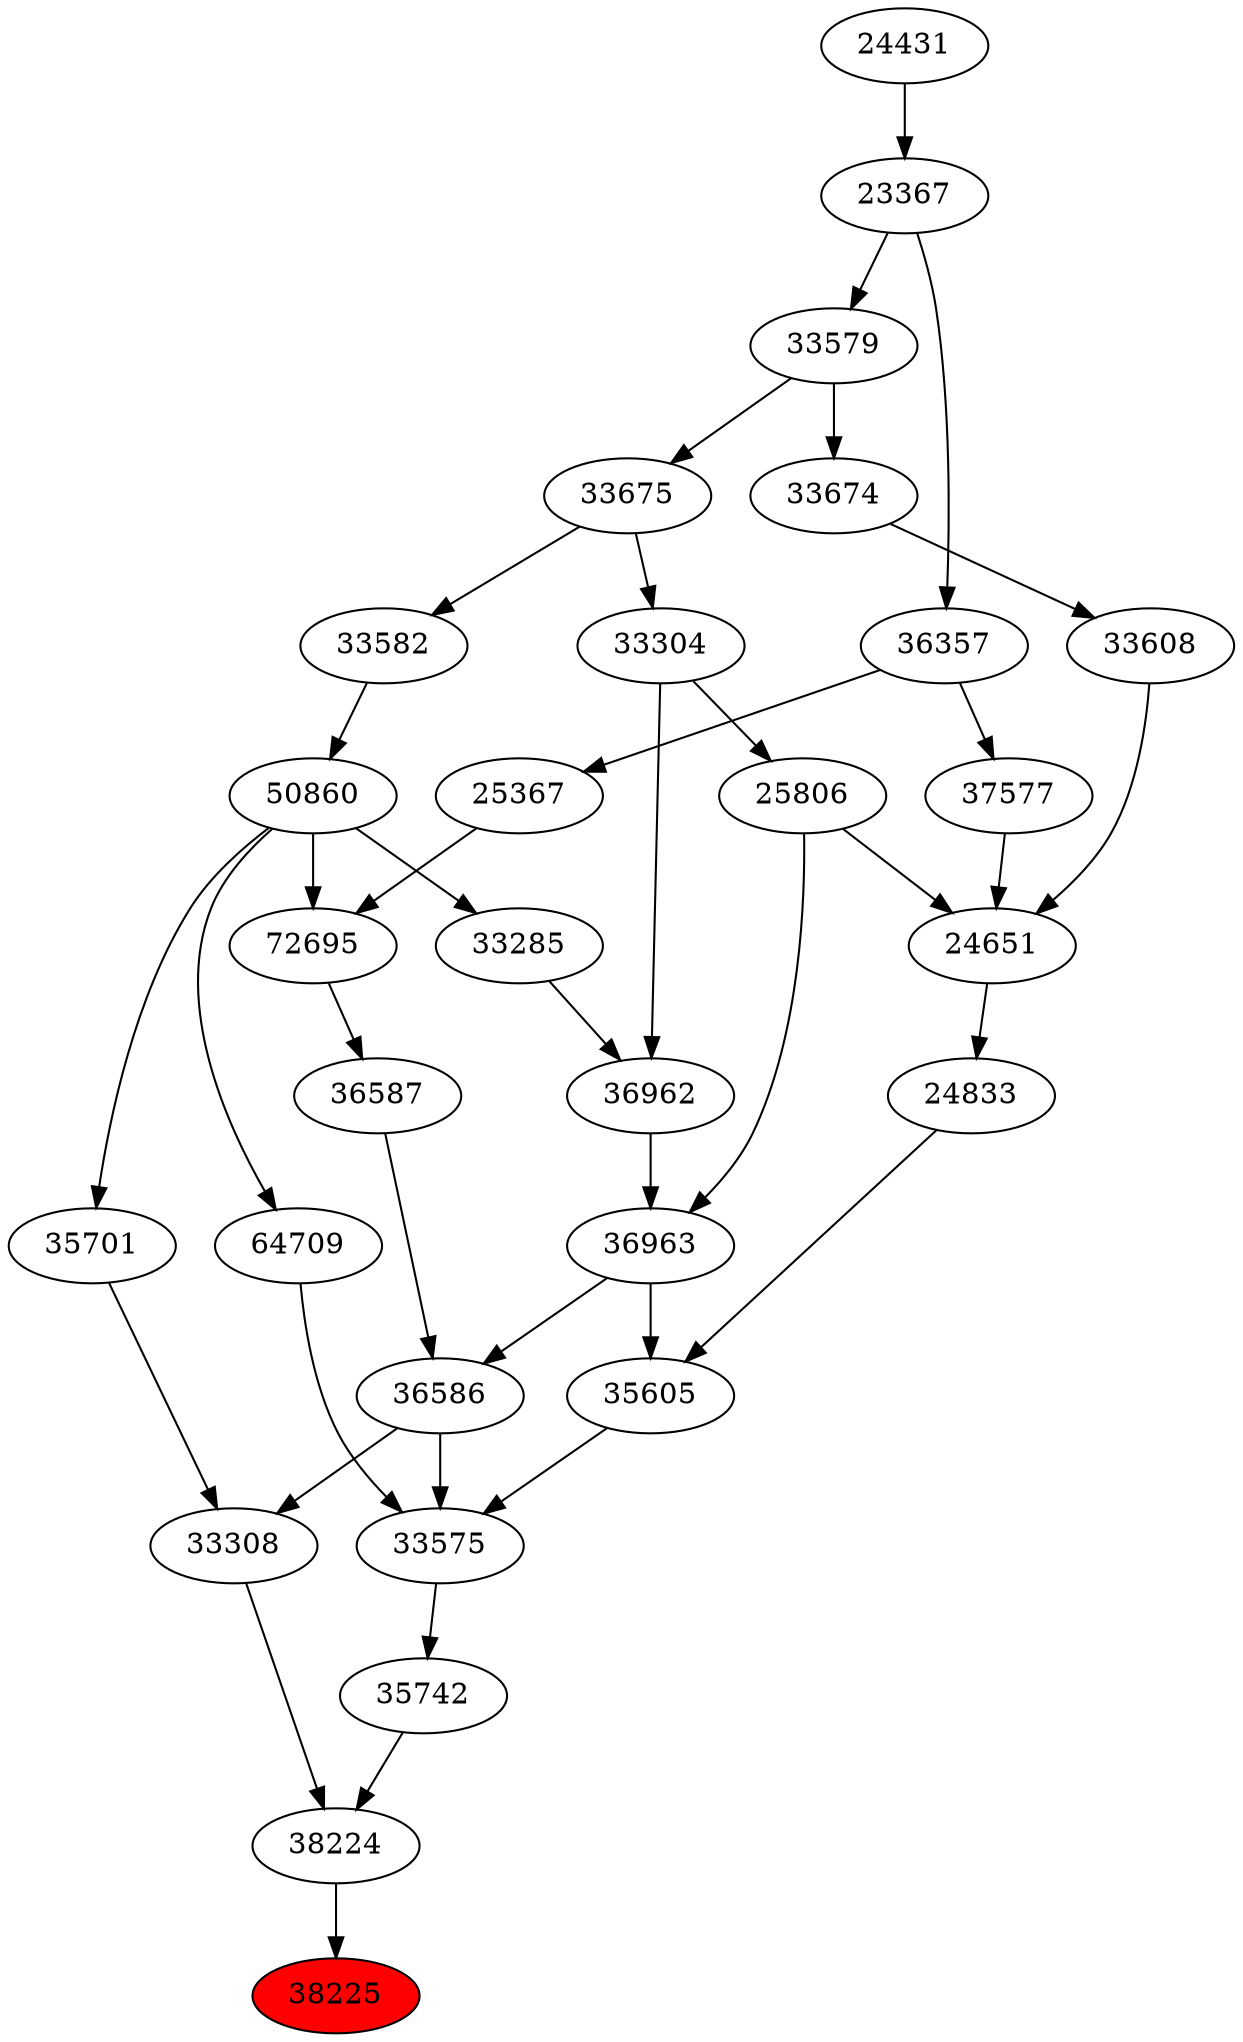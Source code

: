 strict digraph{ 
38225 [label="38225" fillcolor=red style=filled]
38224 -> 38225
38224 [label="38224"]
33308 -> 38224
35742 -> 38224
33308 [label="33308"]
36586 -> 33308
35701 -> 33308
35742 [label="35742"]
33575 -> 35742
36586 [label="36586"]
36587 -> 36586
36963 -> 36586
35701 [label="35701"]
50860 -> 35701
33575 [label="33575"]
36586 -> 33575
35605 -> 33575
64709 -> 33575
36587 [label="36587"]
72695 -> 36587
36963 [label="36963"]
36962 -> 36963
25806 -> 36963
50860 [label="50860"]
33582 -> 50860
35605 [label="35605"]
24833 -> 35605
36963 -> 35605
64709 [label="64709"]
50860 -> 64709
72695 [label="72695"]
50860 -> 72695
25367 -> 72695
36962 [label="36962"]
33285 -> 36962
33304 -> 36962
25806 [label="25806"]
33304 -> 25806
33582 [label="33582"]
33675 -> 33582
24833 [label="24833"]
24651 -> 24833
25367 [label="25367"]
36357 -> 25367
33285 [label="33285"]
50860 -> 33285
33304 [label="33304"]
33675 -> 33304
33675 [label="33675"]
33579 -> 33675
24651 [label="24651"]
25806 -> 24651
33608 -> 24651
37577 -> 24651
36357 [label="36357"]
23367 -> 36357
33579 [label="33579"]
23367 -> 33579
33608 [label="33608"]
33674 -> 33608
37577 [label="37577"]
36357 -> 37577
23367 [label="23367"]
24431 -> 23367
33674 [label="33674"]
33579 -> 33674
24431 [label="24431"]
}